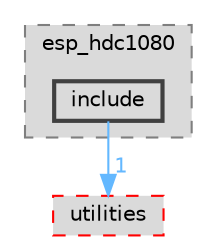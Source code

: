 digraph "components/peripherals/i2c/esp_hdc1080/include"
{
 // LATEX_PDF_SIZE
  bgcolor="transparent";
  edge [fontname=Helvetica,fontsize=10,labelfontname=Helvetica,labelfontsize=10];
  node [fontname=Helvetica,fontsize=10,shape=box,height=0.2,width=0.4];
  compound=true
  subgraph clusterdir_ade884836a43b71c0228a09cd864be0b {
    graph [ bgcolor="#dadada", pencolor="grey50", label="esp_hdc1080", fontname=Helvetica,fontsize=10 style="filled,dashed", URL="dir_ade884836a43b71c0228a09cd864be0b.html",tooltip=""]
  dir_6c5cbdd898f048a5733ac74dc6d3851a [label="include", fillcolor="#dadada", color="grey25", style="filled,bold", URL="dir_6c5cbdd898f048a5733ac74dc6d3851a.html",tooltip=""];
  }
  dir_59ed5374a4f6b52e0256717e78b786a3 [label="utilities", fillcolor="#dadada", color="red", style="filled,dashed", URL="dir_59ed5374a4f6b52e0256717e78b786a3.html",tooltip=""];
  dir_6c5cbdd898f048a5733ac74dc6d3851a->dir_59ed5374a4f6b52e0256717e78b786a3 [headlabel="1", labeldistance=1.5 headhref="dir_000052_000086.html" href="dir_000052_000086.html" color="steelblue1" fontcolor="steelblue1"];
}
